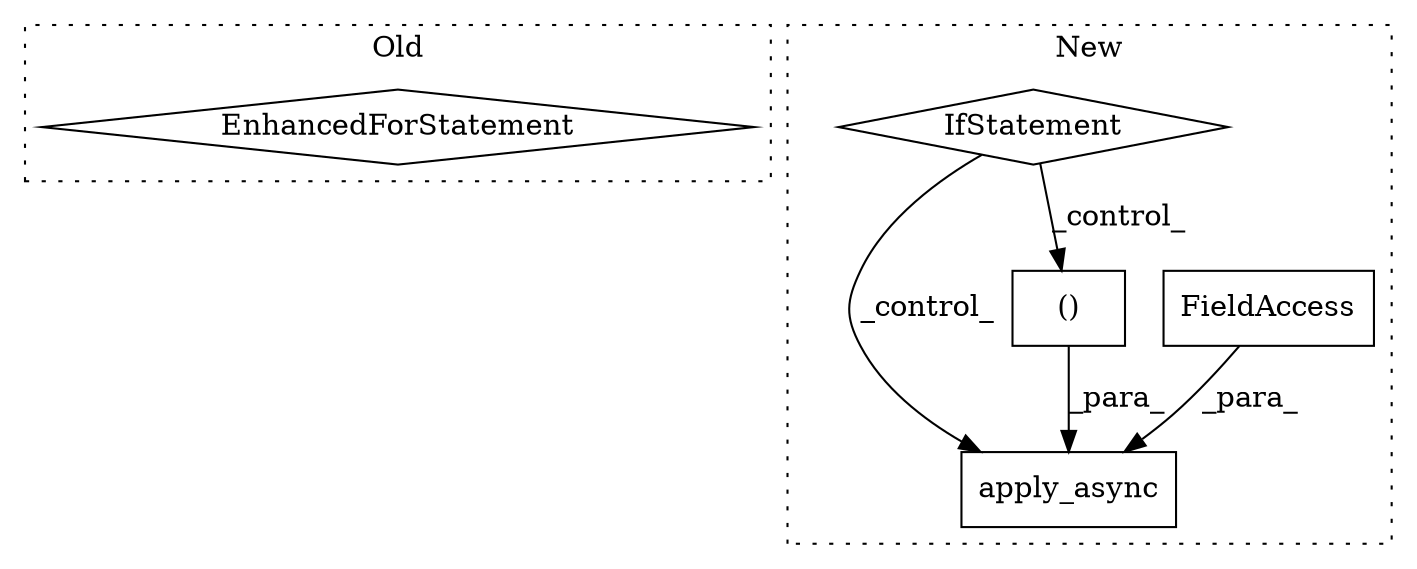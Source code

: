 digraph G {
subgraph cluster0 {
1 [label="EnhancedForStatement" a="70" s="2179,2264" l="57,2" shape="diamond"];
label = "Old";
style="dotted";
}
subgraph cluster1 {
2 [label="apply_async" a="32" s="2312,2409" l="12,2" shape="box"];
3 [label="()" a="106" s="2341" l="68" shape="box"];
4 [label="FieldAccess" a="22" s="2324" l="9" shape="box"];
5 [label="IfStatement" a="25" s="2483" l="25" shape="diamond"];
label = "New";
style="dotted";
}
3 -> 2 [label="_para_"];
4 -> 2 [label="_para_"];
5 -> 3 [label="_control_"];
5 -> 2 [label="_control_"];
}